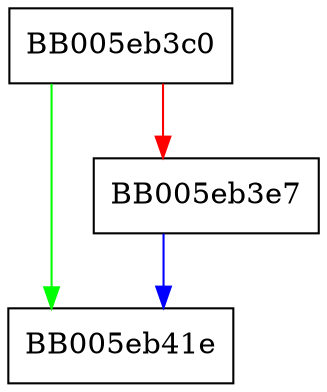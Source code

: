 digraph OPENSSL_showfatal {
  node [shape="box"];
  graph [splines=ortho];
  BB005eb3c0 -> BB005eb41e [color="green"];
  BB005eb3c0 -> BB005eb3e7 [color="red"];
  BB005eb3e7 -> BB005eb41e [color="blue"];
}